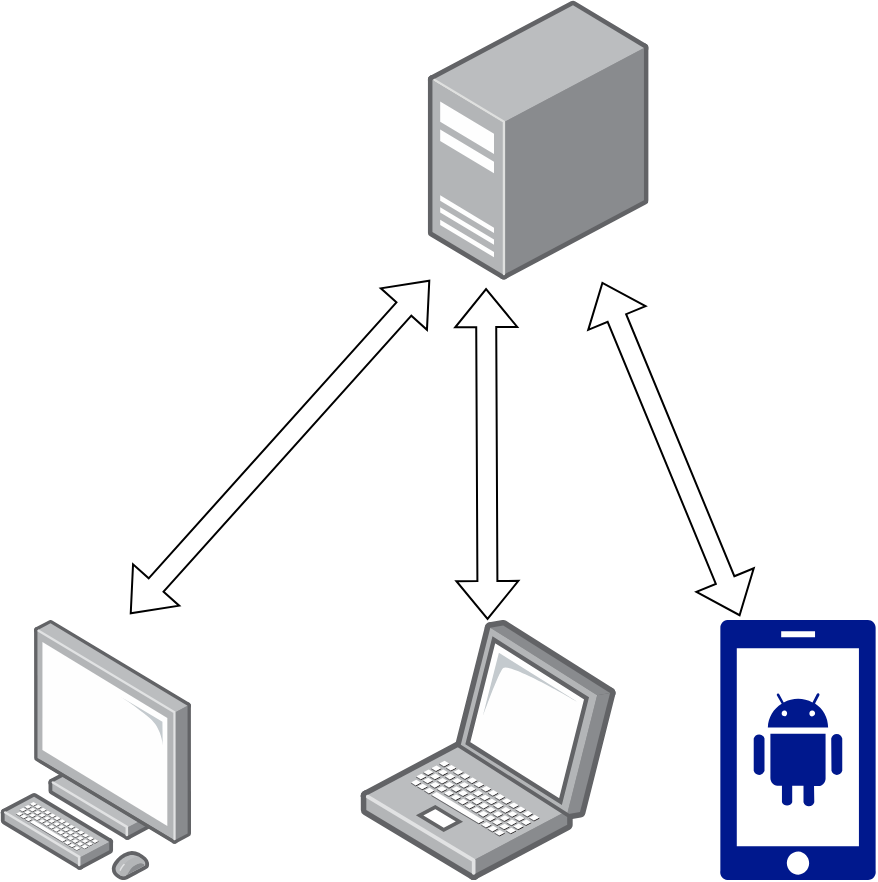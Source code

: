 <mxfile version="20.6.0" type="github"><diagram id="TuTjVsFMRmmPpNH2PtEN" name="Strona-1"><mxGraphModel dx="1119" dy="783" grid="1" gridSize="10" guides="1" tooltips="1" connect="1" arrows="1" fold="1" page="1" pageScale="1" pageWidth="827" pageHeight="1169" math="0" shadow="0"><root><mxCell id="0"/><mxCell id="1" parent="0"/><mxCell id="AFd1ihyvQ4_DVkANqyKX-5" value="" style="points=[];aspect=fixed;html=1;align=center;shadow=0;dashed=0;image;image=img/lib/allied_telesis/computer_and_terminals/Server_Desktop.svg;fontSize=16;" vertex="1" parent="1"><mxGeometry x="293.87" y="50" width="110.44" height="140" as="geometry"/></mxCell><mxCell id="AFd1ihyvQ4_DVkANqyKX-6" value="" style="points=[];aspect=fixed;html=1;align=center;shadow=0;dashed=0;image;image=img/lib/allied_telesis/computer_and_terminals/Personal_Computer.svg;fontSize=16;" vertex="1" parent="1"><mxGeometry x="80" y="360" width="95.92" height="130" as="geometry"/></mxCell><mxCell id="AFd1ihyvQ4_DVkANqyKX-7" value="" style="points=[];aspect=fixed;html=1;align=center;shadow=0;dashed=0;image;image=img/lib/allied_telesis/computer_and_terminals/Laptop.svg;fontSize=16;" vertex="1" parent="1"><mxGeometry x="260" y="360" width="128.17" height="130" as="geometry"/></mxCell><mxCell id="AFd1ihyvQ4_DVkANqyKX-8" value="" style="sketch=0;aspect=fixed;pointerEvents=1;shadow=0;dashed=0;html=1;strokeColor=none;labelPosition=center;verticalLabelPosition=bottom;verticalAlign=top;align=center;fillColor=#00188D;shape=mxgraph.mscae.enterprise.android_phone;fontSize=16;" vertex="1" parent="1"><mxGeometry x="440" y="360" width="78" height="130" as="geometry"/></mxCell><mxCell id="AFd1ihyvQ4_DVkANqyKX-9" value="" style="shape=flexArrow;endArrow=classic;startArrow=classic;html=1;rounded=0;fontSize=16;entryX=0.01;entryY=1;entryDx=0;entryDy=0;entryPerimeter=0;exitX=0.678;exitY=-0.023;exitDx=0;exitDy=0;exitPerimeter=0;" edge="1" parent="1" source="AFd1ihyvQ4_DVkANqyKX-6" target="AFd1ihyvQ4_DVkANqyKX-5"><mxGeometry width="100" height="100" relative="1" as="geometry"><mxPoint x="150" y="350" as="sourcePoint"/><mxPoint x="250" y="250" as="targetPoint"/></mxGeometry></mxCell><mxCell id="AFd1ihyvQ4_DVkANqyKX-10" value="" style="shape=flexArrow;endArrow=classic;startArrow=classic;html=1;rounded=0;fontSize=16;entryX=0.264;entryY=1.029;entryDx=0;entryDy=0;entryPerimeter=0;" edge="1" parent="1" source="AFd1ihyvQ4_DVkANqyKX-7" target="AFd1ihyvQ4_DVkANqyKX-5"><mxGeometry width="100" height="100" relative="1" as="geometry"><mxPoint x="320" y="310" as="sourcePoint"/><mxPoint x="420" y="210" as="targetPoint"/></mxGeometry></mxCell><mxCell id="AFd1ihyvQ4_DVkANqyKX-11" value="" style="shape=flexArrow;endArrow=classic;startArrow=classic;html=1;rounded=0;fontSize=16;entryX=0.789;entryY=1.007;entryDx=0;entryDy=0;entryPerimeter=0;exitX=0.128;exitY=-0.015;exitDx=0;exitDy=0;exitPerimeter=0;" edge="1" parent="1" source="AFd1ihyvQ4_DVkANqyKX-8" target="AFd1ihyvQ4_DVkANqyKX-5"><mxGeometry width="100" height="100" relative="1" as="geometry"><mxPoint x="430" y="340" as="sourcePoint"/><mxPoint x="530" y="240" as="targetPoint"/></mxGeometry></mxCell></root></mxGraphModel></diagram></mxfile>